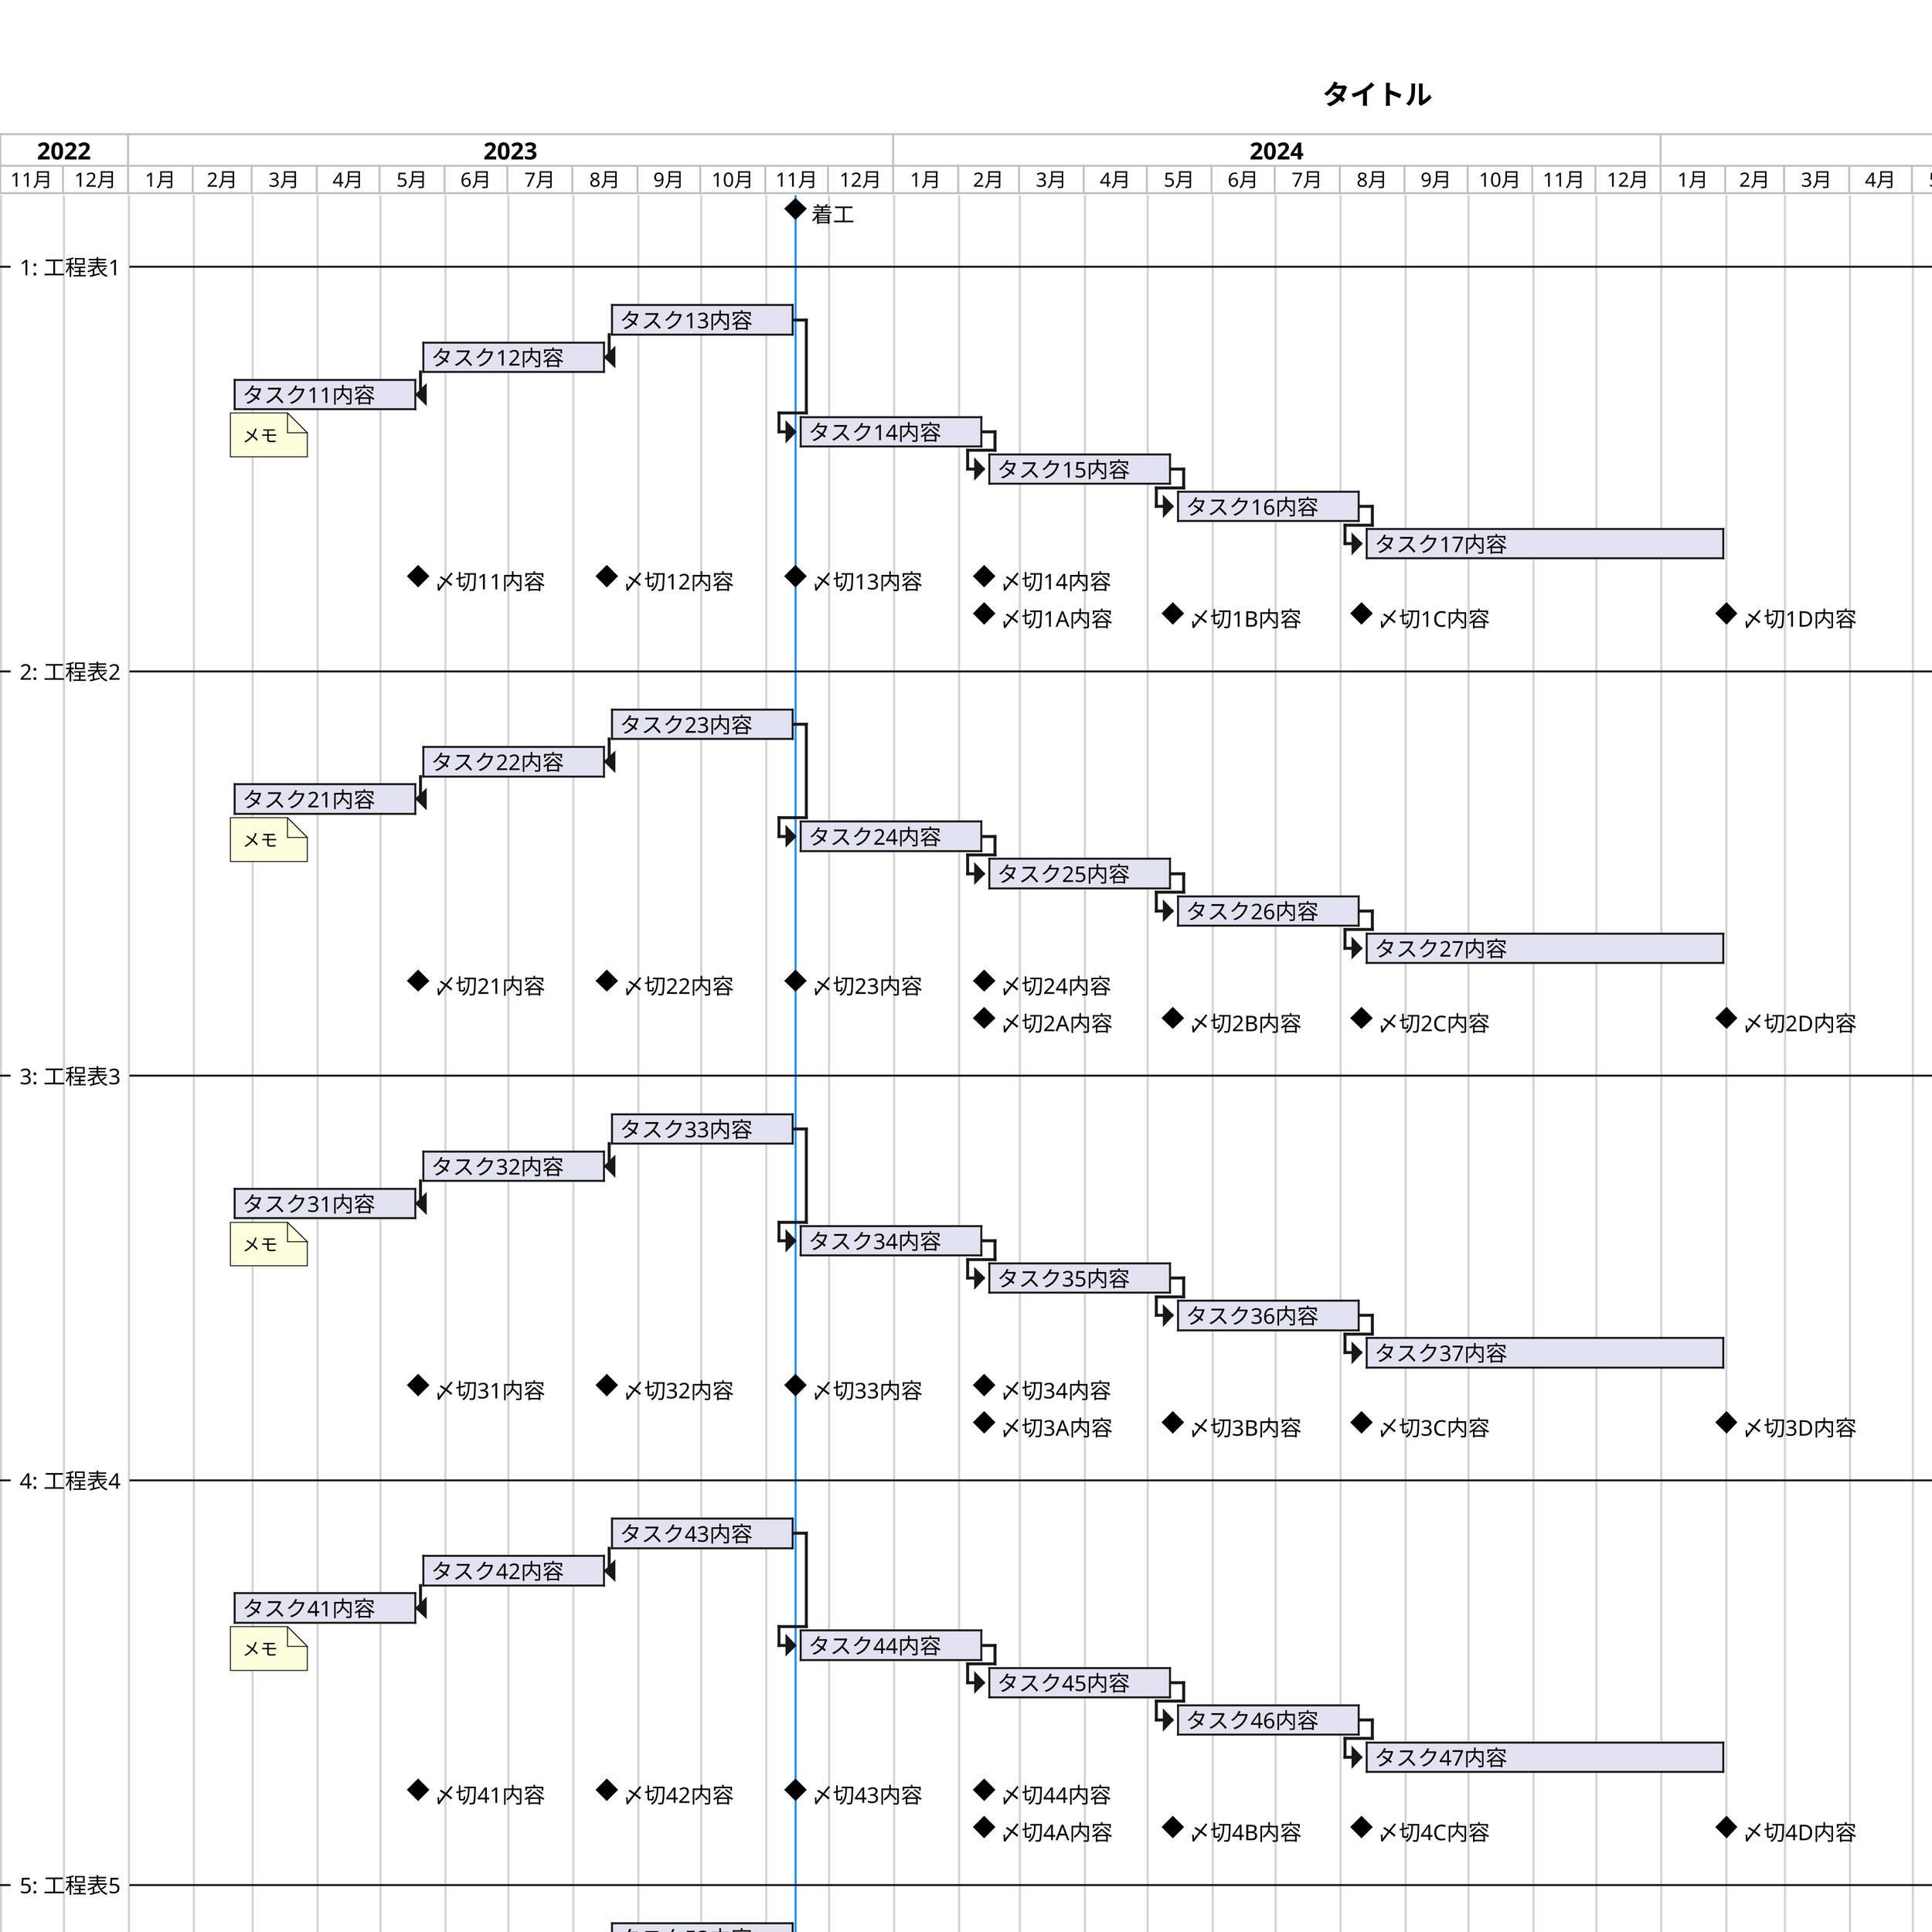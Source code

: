 ' PlantUMLによるガントチャートのテンプレート
' 生成環境: plantuml.com/plantuml
' 公式ドキュメント: plantuml.com/ja/gantt-diagram
'   https://plantuml.com/ja/
'   https://gist.github.com/yoggy/bd68b3f1f55dbd742bea71424ca66564
' ctrl+/ でコメントアウト
' ctrl+shift+P→plantuml export または plantuml preview
' 文の開始
@startgantt

<style>
arrow {
    '矢印を削除
    'linecolor #00000000
}
</style>

' 解像度設定
skinparam dpi 400
' 言語設定
language ja
' 下側の日付表示を隠す
hide footbox

''''''''''''''''''''''基本設定の部分'''''''''''''''''''''''''''''''''''''''''''
title タイトル
header %date("yyyy年MM月dd日")\n(株)アイ・テック エンジニアリングGr

' カレンダーの単位と縮尺の設定
' weekly設定時はwith calendar dateとつけることで週番号から週開始日に表示を変更可
'printscale weekly with calendar date zoom 0.5
printscale monthly

' カレンダー開始日 
!$start_json = {
    "year": 2022,
    "month": 11,
    "day": 1
}

Project starts %string($start_json.year + "-" + $start_json.month + "-" + $start_json.day)

' 今日を色付けで表示
%date("yyyy-MM-dd") is colored in Salmon

' 着工日
!$cko_json = {
    "year": 2023,
    "month": 11,
    "day": 15
}

' 竣工日
!$sko_json = {
    "year": 2025,
    "month": 2,
    "day": 1
}

' 竣工日後の余白（単位：月）
!$end_margin = 3

!$cko = $cko_json.year + "-" + $cko_json.month + "-" + $cko_json.day
!$sko = $sko_json.year + "-" + $sko_json.month + "-" + $sko_json.day

[着工] happens $cko
$cko is colored in DodgerBlue

' printscale monthlyとした場合の縦線
!$year_end = %intval($sko_json.year)
!$month_end = %intval($sko_json.month) + $end_margin
!if $month_end > 12
    !$year_end = $year_end + 1
    !$month_end = $month_end - 12
!endif

!$year = %intval($start_json.year)

!while $year <= $year_end
    !$month = 1
    !while $month <= 12 && ($year != $year_end || $month <= $month_end)
        %string($year + "-" + $month +"-1") is colored in LightGray
        !$month = $month + 1
    !endwhile

    !$year = $year + 1
!endwhile

' 同じの名前のタスクを複数作成可能にするための関数
!unquoted function $task($name, $i)
!return "[" + $name + "<size:0>" + $i + "</size>]"
!endfunction

''''''''''''''''''''''''''''''''''''''''''''''''''''''''''''''''''''''''''''''''''''''''''''''''''''''''''''''''

-- 1: 工程表1 --

' 数珠つなぎパターン構文
$task(タスク13内容, 101) as [タスク13] ends                $cko and lasts 90 days 
' ↑
$task(タスク12内容, 102) as [タスク12] ends   0 days after [タスク13]'s start and lasts 90 days 
' ↑
$task(タスク11内容, 103) as [タスク11] ends   0 days after [タスク12]'s start and lasts 90 days 
note bottom
メモ
end note
'！！！！着工日!!!!!!!
$task(タスク14内容, 104) as [タスク14] starts 0 days after [タスク13]'s end and lasts 90 days 
' ↓
$task(タスク15内容, 105) as [タスク15] starts 0 days after [タスク14]'s end and lasts 90 days 
' ↓
$task(タスク16内容, 106) as [タスク16] starts 0 days after [タスク15]'s end and lasts 90 days 
' ↓
$task(タスク17内容, 107) as [タスク17] starts 0 days after [タスク16]'s end and ends $sko
' 着工

''〆切一列目
$task(〆切11内容, 108) as [〆切11] happens at [タスク11]'s end
' ↑
$task(〆切12内容, 109)             happens at [タスク12]'s end and displays on same row as [〆切11]
' ↑
$task(〆切13内容, 110)             happens at [タスク13]'s end and displays on same row as [〆切11]
' ↑
$task(〆切14内容, 111)             happens at [タスク14]'s end and displays on same row as [〆切11]

''二列目
$task(〆切1A内容, 112) as [〆切1A] happens at [タスク14]'s end
$task(〆切1B内容, 113)             happens at [タスク15]'s end and displays on same row as [〆切1A]
$task(〆切1C内容, 114)             happens at [タスク16]'s end and displays on same row as [〆切1A]
$task(〆切1D内容, 115)             happens at [タスク17]'s end and displays on same row as [〆切1A]

''''''''''''''''''''''''''''''''''''''''''''''''''''''''''''''''''''''''''''''''''''''''''''''''''''''''''''''''
-- 2: 工程表2 --

' 数珠つなぎパターン構文
$task(タスク23内容, 201) as [タスク23] ends                $cko and lasts 90 days 
' ↑
$task(タスク22内容, 202) as [タスク22] ends   0 days after [タスク23]'s start and lasts 90 days 
' ↑
$task(タスク21内容, 203) as [タスク21] ends   0 days after [タスク22]'s start and lasts 90 days 
note bottom
メモ
end note
'！！！！着工日!!!!!!!
$task(タスク24内容, 204) as [タスク24] starts 0 days after [タスク23]'s end and lasts 90 days 
' ↓
$task(タスク25内容, 205) as [タスク25] starts 0 days after [タスク24]'s end and lasts 90 days 
' ↓
$task(タスク26内容, 206) as [タスク26] starts 0 days after [タスク25]'s end and lasts 90 days 
' ↓
$task(タスク27内容, 207) as [タスク27] starts 0 days after [タスク26]'s end and ends $sko

''〆切一列目
$task(〆切21内容, 208) as [〆切21] happens at [タスク21]'s end
$task(〆切22内容, 209)             happens at [タスク22]'s end and displays on same row as [〆切21]
$task(〆切23内容, 210)             happens at [タスク23]'s end and displays on same row as [〆切21]
$task(〆切24内容, 211)             happens at [タスク24]'s end and displays on same row as [〆切21]

''二列目
$task(〆切2A内容, 212) as [〆切2A] happens at [タスク24]'s end
$task(〆切2B内容, 213)             happens at [タスク25]'s end and displays on same row as [〆切2A]
$task(〆切2C内容, 214)             happens at [タスク26]'s end and displays on same row as [〆切2A]
$task(〆切2D内容, 215)             happens at [タスク27]'s end and displays on same row as [〆切2A]

''''''''''''''''''''''''''''''''''''''''''''''''''''''''''''''''''''''''''''''''''''''''''''''''''''''''''''''''
-- 3: 工程表3 --

' 数珠つなぎパターン構文
$task(タスク33内容, 301) as [タスク33] ends                $cko and lasts 90 days 
' ↑
$task(タスク32内容, 302) as [タスク32] ends   0 days after [タスク33]'s start and lasts 90 days 
' ↑
$task(タスク31内容, 303) as [タスク31] ends   0 days after [タスク32]'s start and lasts 90 days 
note bottom
メモ
end note
'！！！！着工日!!!!!!!
$task(タスク34内容, 304) as [タスク34] starts 0 days after [タスク33]'s end and lasts 90 days 
' ↓
$task(タスク35内容, 305) as [タスク35] starts 0 days after [タスク34]'s end and lasts 90 days 
' ↓
$task(タスク36内容, 306) as [タスク36] starts 0 days after [タスク35]'s end and lasts 90 days 
' ↓
$task(タスク37内容, 307) as [タスク37] starts 0 days after [タスク36]'s end and ends $sko

''〆切一列目
$task(〆切31内容, 308) as [〆切31] happens at [タスク31]'s end
$task(〆切32内容, 309)             happens at [タスク32]'s end and displays on same row as [〆切31]
$task(〆切33内容, 310)             happens at [タスク33]'s end and displays on same row as [〆切31]
$task(〆切34内容, 311)             happens at [タスク34]'s end and displays on same row as [〆切31]

''二列目
$task(〆切3A内容, 312) as [〆切3A] happens at [タスク34]'s end
$task(〆切3B内容, 313)             happens at [タスク35]'s end and displays on same row as [〆切3A]
$task(〆切3C内容, 314)             happens at [タスク36]'s end and displays on same row as [〆切3A]
$task(〆切3D内容, 315)             happens at [タスク37]'s end and displays on same row as [〆切3A]

''''''''''''''''''''''''''''''''''''''''''''''''''''''''''''''''''''''''''''''''''''''''''''''''''''''''''''''''
-- 4: 工程表4 --

' 数珠つなぎパターン構文
$task(タスク43内容, 401) as [タスク43] ends                $cko and lasts 90 days 
' ↑
$task(タスク42内容, 402) as [タスク42] ends   0 days after [タスク43]'s start and lasts 90 days 
' ↑
$task(タスク41内容, 403) as [タスク41] ends   0 days after [タスク42]'s start and lasts 90 days 
note bottom
メモ
end note
'！！！！着工日!!!!!!!
$task(タスク44内容, 404) as [タスク44] starts 0 days after [タスク43]'s end and lasts 90 days 
' ↓
$task(タスク45内容, 405) as [タスク45] starts 0 days after [タスク44]'s end and lasts 90 days 
' ↓
$task(タスク46内容, 406) as [タスク46] starts 0 days after [タスク45]'s end and lasts 90 days 
' ↓
$task(タスク47内容, 407) as [タスク47] starts 0 days after [タスク46]'s end and ends $sko

''〆切一列目
$task(〆切41内容, 408) as [〆切41] happens at [タスク41]'s end
$task(〆切42内容, 409)             happens at [タスク42]'s end and displays on same row as [〆切41]
$task(〆切43内容, 410)             happens at [タスク43]'s end and displays on same row as [〆切41]
$task(〆切44内容, 411)             happens at [タスク44]'s end and displays on same row as [〆切41]

''二列目
$task(〆切4A内容, 412) as [〆切4A] happens at [タスク44]'s end
$task(〆切4B内容, 413)             happens at [タスク45]'s end and displays on same row as [〆切4A]
$task(〆切4C内容, 414)             happens at [タスク46]'s end and displays on same row as [〆切4A]
$task(〆切4D内容, 415)             happens at [タスク47]'s end and displays on same row as [〆切4A]

''''''''''''''''''''''''''''''''''''''''''''''''''''''''''''''''''''''''''''''''''''''''''''''''''''''''''''''''
-- 5: 工程表5 --

' 数珠つなぎパターン構文
$task(タスク53内容, 501) as [タスク53] ends                $cko and lasts 90 days 
' ↑
$task(タスク52内容, 502) as [タスク52] ends   0 days after [タスク53]'s start and lasts 90 days 
' ↑
$task(タスク51内容, 503) as [タスク51] ends   0 days after [タスク52]'s start and lasts 90 days 
note bottom
メモ
end note
'！！！！着工日!!!!!!!
$task(タスク54内容, 504) as [タスク54] starts 0 days after [タスク53]'s end and lasts 90 days 
' ↓
$task(タスク55内容, 505) as [タスク55] starts 0 days after [タスク54]'s end and lasts 90 days 
' ↓
$task(タスク56内容, 506) as [タスク56] starts 0 days after [タスク55]'s end and lasts 90 days 
' ↓
$task(タスク57内容, 507) as [タスク57] starts 0 days after [タスク56]'s end and ends $sko

''〆切一列目
$task(〆切51内容, 508) as [〆切51] happens at [タスク51]'s end
$task(〆切52内容, 509)             happens at [タスク52]'s end and displays on same row as [〆切51]
$task(〆切53内容, 510)             happens at [タスク53]'s end and displays on same row as [〆切51]
$task(〆切54内容, 511)             happens at [タスク54]'s end and displays on same row as [〆切51]

''二列目
$task(〆切5A内容, 512) as [〆切5A] happens at [タスク54]'s end
$task(〆切5B内容, 513)             happens at [タスク55]'s end and displays on same row as [〆切5A]
$task(〆切5C内容, 514)             happens at [タスク56]'s end and displays on same row as [〆切5A]
$task(〆切5D内容, 515)             happens at [タスク57]'s end and displays on same row as [〆切5A]

''''''''''''''''''''''''''''''''''''''''''''''''''''''''''''''''''''''''''''''''''''''''''''''''''''''''''''''''
-- 建築設計業務 --
$task(本受付, 601)   ends   $cko                            and lasts 30 days
' ↑
$task(仮受付, 602)   ends   0 days after $task(本受付, 601)'s   start and lasts 30 days
' ↑
$task(実施設計, 603) ends   0 days after $task(仮受付, 602)'s   start and lasts 240 days 
' ↑
$task(基本設計, 604) ends   0 days after $task(実施設計, 603)'s start and lasts 75 days
note bottom
メモ
end note
'！！！！着工日!!!!!!!
$task(設計監理, 605) starts 0 days after $task(本受付, 601)'s   end   and ends $sko

$task(建築確認済証取得, 606) as [m31] happens at $task(本受付, 601)'s   end
$task(実施設計着手, 607)              happens at $task(実施設計, 603)'s start and displays on same row as [m31]
$task(検査済証取得, 608)              happens at $task(設計監理, 605)'s end   and displays on same row as [m31]
$task(事前申請, 609)                  happens at $task(実施設計, 603)'s end   and displays on same row as [m31]
$task(設計費覚書, 610)                happens at $task(基本設計, 604)'s end

' 鉄骨工事の名前は変更しないこと
-- 建築工事(設備含む) --
$task(基礎工事, 701)   starts $cko                          and lasts 120 days
$task(鉄骨工事, 702)   starts 0 day  after $task(基礎工事, 701)'s end and lasts 60 days
$task(その他工事, 703) starts 2 days after $task(鉄骨工事, 702)'s end and ends $sko

$task(竣工引渡, 704) as [m41] happens $sko
$task(建方, 705)              happens at $task(鉄骨工事, 702)'s start and displays on same row as [m41]

-- 鉄骨製作(2300t, 現場オントラ請負) --
$task(製作, 801)           ends 30 days after $task(鉄骨工事, 702)'s start and lasts 120 days 
$task(SH材料発注, 802)     ends  0 days after $task(製作, 801)'s     start and lasts 150 days
$task(JISH材料発注, 803)   ends  0 days after $task(製作, 801)'s     start and lasts 120 days
$task(SHTBボルト発注, 804) ends  0 days after $task(鉄骨工事, 702)'s start and lasts 180 days

$task(先行発注, 805) as [m51] happens at 0  day  after  $task(SH材料発注, 802)'s start
$task(最終請負契約, 806)      happens at 30 days before $task(基礎工事, 701)'s   start and displays on same row as [m51]

' 文の終了
@endgantt

